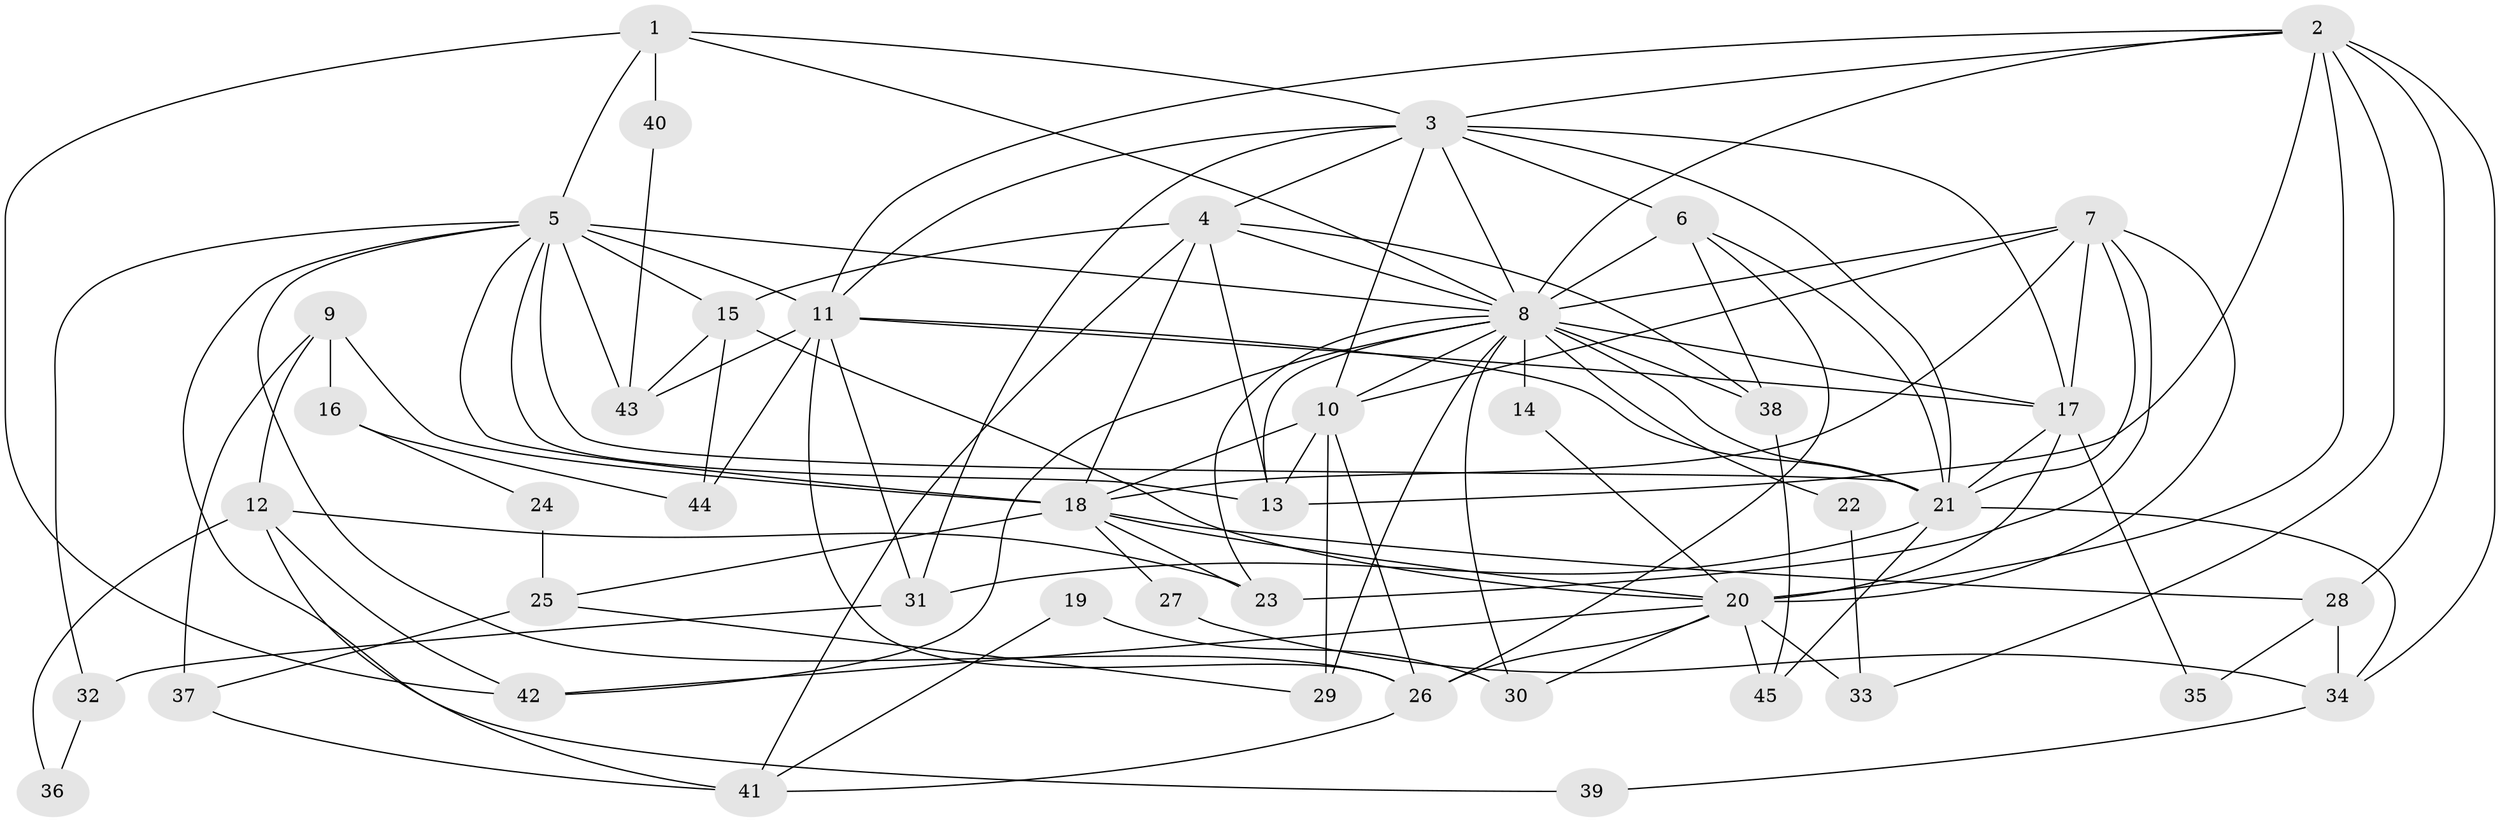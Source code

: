 // original degree distribution, {4: 0.2808988764044944, 3: 0.24719101123595505, 2: 0.14606741573033707, 6: 0.06741573033707865, 5: 0.19101123595505617, 7: 0.056179775280898875, 8: 0.011235955056179775}
// Generated by graph-tools (version 1.1) at 2025/36/03/09/25 02:36:26]
// undirected, 45 vertices, 115 edges
graph export_dot {
graph [start="1"]
  node [color=gray90,style=filled];
  1;
  2;
  3;
  4;
  5;
  6;
  7;
  8;
  9;
  10;
  11;
  12;
  13;
  14;
  15;
  16;
  17;
  18;
  19;
  20;
  21;
  22;
  23;
  24;
  25;
  26;
  27;
  28;
  29;
  30;
  31;
  32;
  33;
  34;
  35;
  36;
  37;
  38;
  39;
  40;
  41;
  42;
  43;
  44;
  45;
  1 -- 3 [weight=1.0];
  1 -- 5 [weight=1.0];
  1 -- 8 [weight=1.0];
  1 -- 40 [weight=1.0];
  1 -- 42 [weight=1.0];
  2 -- 3 [weight=1.0];
  2 -- 8 [weight=1.0];
  2 -- 11 [weight=1.0];
  2 -- 13 [weight=1.0];
  2 -- 20 [weight=1.0];
  2 -- 28 [weight=1.0];
  2 -- 33 [weight=1.0];
  2 -- 34 [weight=1.0];
  3 -- 4 [weight=1.0];
  3 -- 6 [weight=1.0];
  3 -- 8 [weight=1.0];
  3 -- 10 [weight=1.0];
  3 -- 11 [weight=1.0];
  3 -- 17 [weight=1.0];
  3 -- 21 [weight=1.0];
  3 -- 31 [weight=1.0];
  4 -- 8 [weight=1.0];
  4 -- 13 [weight=1.0];
  4 -- 15 [weight=1.0];
  4 -- 18 [weight=1.0];
  4 -- 38 [weight=1.0];
  4 -- 41 [weight=1.0];
  5 -- 8 [weight=1.0];
  5 -- 11 [weight=1.0];
  5 -- 13 [weight=2.0];
  5 -- 15 [weight=1.0];
  5 -- 18 [weight=1.0];
  5 -- 21 [weight=2.0];
  5 -- 26 [weight=2.0];
  5 -- 32 [weight=1.0];
  5 -- 39 [weight=1.0];
  5 -- 43 [weight=2.0];
  6 -- 8 [weight=2.0];
  6 -- 21 [weight=1.0];
  6 -- 26 [weight=1.0];
  6 -- 38 [weight=1.0];
  7 -- 8 [weight=3.0];
  7 -- 10 [weight=1.0];
  7 -- 17 [weight=1.0];
  7 -- 18 [weight=1.0];
  7 -- 20 [weight=3.0];
  7 -- 21 [weight=1.0];
  7 -- 23 [weight=1.0];
  8 -- 10 [weight=2.0];
  8 -- 13 [weight=1.0];
  8 -- 14 [weight=1.0];
  8 -- 17 [weight=1.0];
  8 -- 21 [weight=3.0];
  8 -- 22 [weight=1.0];
  8 -- 23 [weight=1.0];
  8 -- 29 [weight=2.0];
  8 -- 30 [weight=1.0];
  8 -- 38 [weight=1.0];
  8 -- 42 [weight=1.0];
  9 -- 12 [weight=1.0];
  9 -- 16 [weight=1.0];
  9 -- 18 [weight=1.0];
  9 -- 37 [weight=1.0];
  10 -- 13 [weight=1.0];
  10 -- 18 [weight=2.0];
  10 -- 26 [weight=1.0];
  10 -- 29 [weight=2.0];
  11 -- 17 [weight=1.0];
  11 -- 21 [weight=1.0];
  11 -- 26 [weight=2.0];
  11 -- 31 [weight=1.0];
  11 -- 43 [weight=1.0];
  11 -- 44 [weight=1.0];
  12 -- 23 [weight=1.0];
  12 -- 36 [weight=1.0];
  12 -- 41 [weight=1.0];
  12 -- 42 [weight=1.0];
  14 -- 20 [weight=1.0];
  15 -- 20 [weight=1.0];
  15 -- 43 [weight=1.0];
  15 -- 44 [weight=1.0];
  16 -- 24 [weight=1.0];
  16 -- 44 [weight=1.0];
  17 -- 20 [weight=2.0];
  17 -- 21 [weight=1.0];
  17 -- 35 [weight=1.0];
  18 -- 20 [weight=1.0];
  18 -- 23 [weight=1.0];
  18 -- 25 [weight=1.0];
  18 -- 27 [weight=1.0];
  18 -- 28 [weight=1.0];
  19 -- 30 [weight=1.0];
  19 -- 41 [weight=1.0];
  20 -- 26 [weight=1.0];
  20 -- 30 [weight=1.0];
  20 -- 33 [weight=2.0];
  20 -- 42 [weight=1.0];
  20 -- 45 [weight=1.0];
  21 -- 31 [weight=1.0];
  21 -- 34 [weight=1.0];
  21 -- 45 [weight=1.0];
  22 -- 33 [weight=1.0];
  24 -- 25 [weight=1.0];
  25 -- 29 [weight=1.0];
  25 -- 37 [weight=1.0];
  26 -- 41 [weight=1.0];
  27 -- 34 [weight=1.0];
  28 -- 34 [weight=1.0];
  28 -- 35 [weight=1.0];
  31 -- 32 [weight=1.0];
  32 -- 36 [weight=1.0];
  34 -- 39 [weight=1.0];
  37 -- 41 [weight=1.0];
  38 -- 45 [weight=1.0];
  40 -- 43 [weight=1.0];
}
